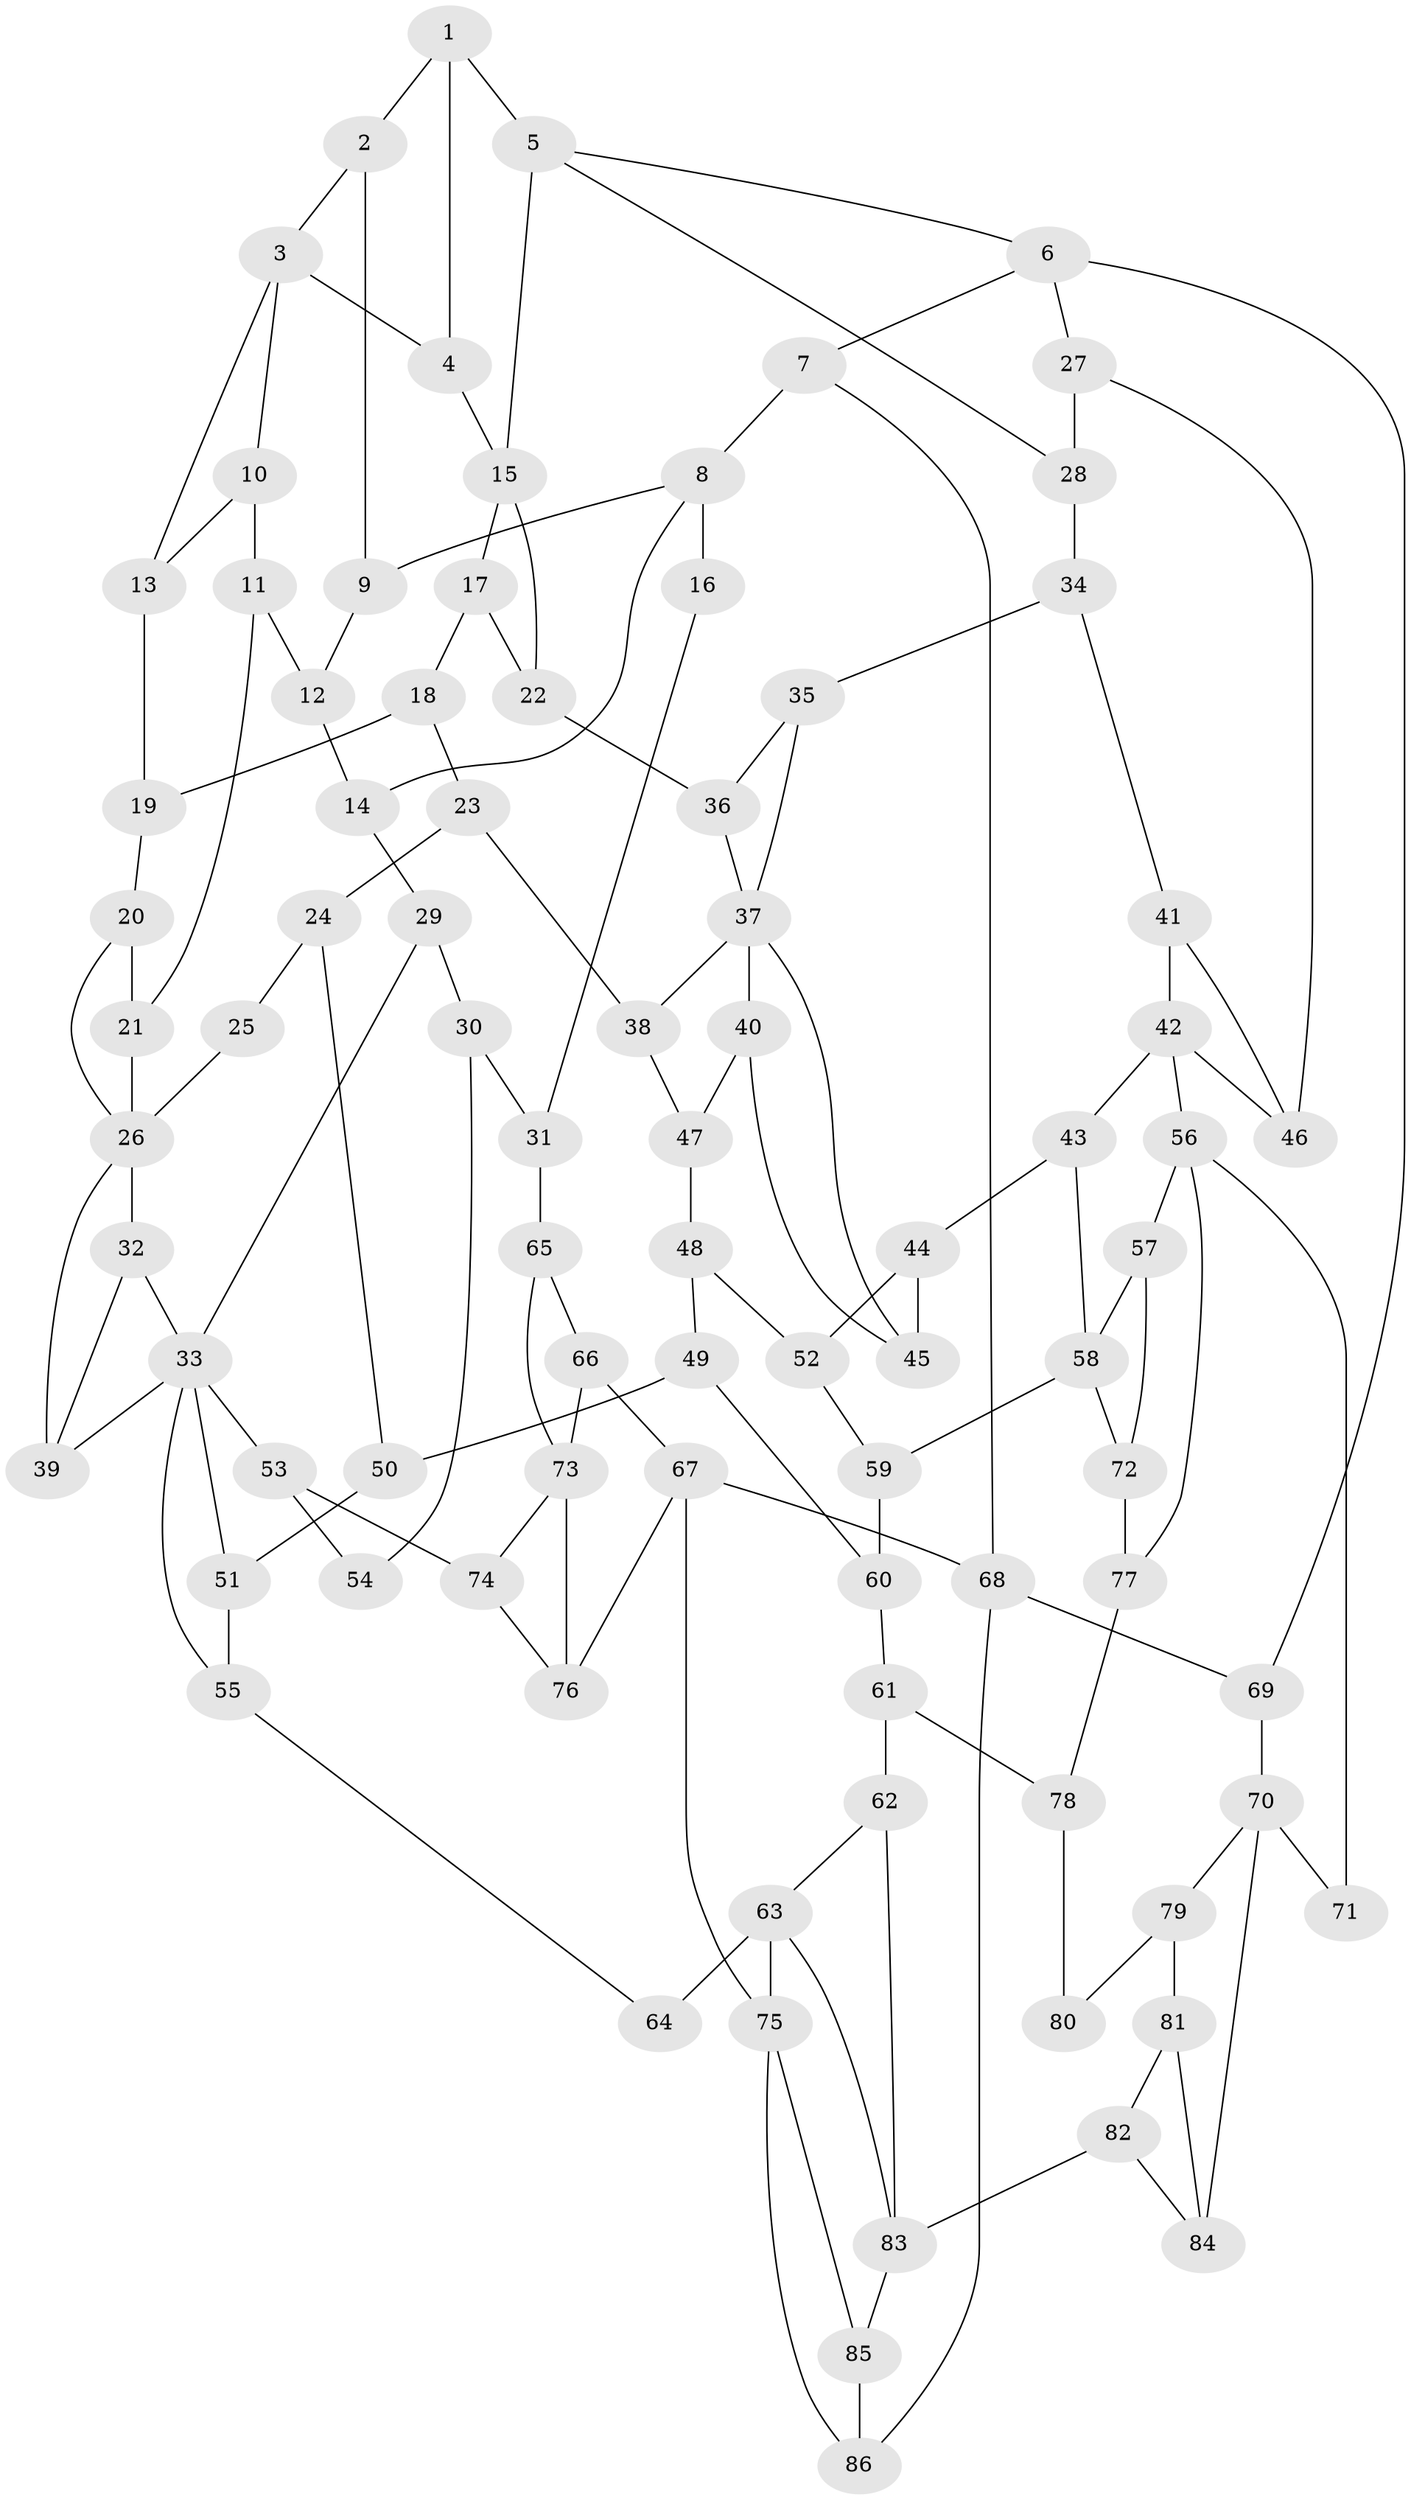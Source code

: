 // original degree distribution, {3: 0.02112676056338028, 4: 0.23943661971830985, 5: 0.5, 6: 0.23943661971830985}
// Generated by graph-tools (version 1.1) at 2025/54/03/04/25 22:54:42]
// undirected, 86 vertices, 137 edges
graph export_dot {
  node [color=gray90,style=filled];
  1;
  2;
  3;
  4;
  5;
  6;
  7;
  8;
  9;
  10;
  11;
  12;
  13;
  14;
  15;
  16;
  17;
  18;
  19;
  20;
  21;
  22;
  23;
  24;
  25;
  26;
  27;
  28;
  29;
  30;
  31;
  32;
  33;
  34;
  35;
  36;
  37;
  38;
  39;
  40;
  41;
  42;
  43;
  44;
  45;
  46;
  47;
  48;
  49;
  50;
  51;
  52;
  53;
  54;
  55;
  56;
  57;
  58;
  59;
  60;
  61;
  62;
  63;
  64;
  65;
  66;
  67;
  68;
  69;
  70;
  71;
  72;
  73;
  74;
  75;
  76;
  77;
  78;
  79;
  80;
  81;
  82;
  83;
  84;
  85;
  86;
  1 -- 2 [weight=1.0];
  1 -- 4 [weight=1.0];
  1 -- 5 [weight=1.0];
  2 -- 3 [weight=1.0];
  2 -- 9 [weight=1.0];
  3 -- 4 [weight=2.0];
  3 -- 10 [weight=1.0];
  3 -- 13 [weight=1.0];
  4 -- 15 [weight=2.0];
  5 -- 6 [weight=1.0];
  5 -- 15 [weight=2.0];
  5 -- 28 [weight=1.0];
  6 -- 7 [weight=1.0];
  6 -- 27 [weight=1.0];
  6 -- 69 [weight=1.0];
  7 -- 8 [weight=2.0];
  7 -- 68 [weight=1.0];
  8 -- 9 [weight=1.0];
  8 -- 14 [weight=1.0];
  8 -- 16 [weight=2.0];
  9 -- 12 [weight=1.0];
  10 -- 11 [weight=1.0];
  10 -- 13 [weight=1.0];
  11 -- 12 [weight=1.0];
  11 -- 21 [weight=1.0];
  12 -- 14 [weight=1.0];
  13 -- 19 [weight=1.0];
  14 -- 29 [weight=1.0];
  15 -- 17 [weight=1.0];
  15 -- 22 [weight=1.0];
  16 -- 31 [weight=1.0];
  17 -- 18 [weight=1.0];
  17 -- 22 [weight=1.0];
  18 -- 19 [weight=1.0];
  18 -- 23 [weight=1.0];
  19 -- 20 [weight=1.0];
  20 -- 21 [weight=1.0];
  20 -- 26 [weight=1.0];
  21 -- 26 [weight=1.0];
  22 -- 36 [weight=1.0];
  23 -- 24 [weight=1.0];
  23 -- 38 [weight=1.0];
  24 -- 25 [weight=1.0];
  24 -- 50 [weight=1.0];
  25 -- 26 [weight=2.0];
  26 -- 32 [weight=1.0];
  26 -- 39 [weight=1.0];
  27 -- 28 [weight=1.0];
  27 -- 46 [weight=1.0];
  28 -- 34 [weight=1.0];
  29 -- 30 [weight=1.0];
  29 -- 33 [weight=1.0];
  30 -- 31 [weight=1.0];
  30 -- 54 [weight=1.0];
  31 -- 65 [weight=1.0];
  32 -- 33 [weight=1.0];
  32 -- 39 [weight=1.0];
  33 -- 39 [weight=1.0];
  33 -- 51 [weight=1.0];
  33 -- 53 [weight=1.0];
  33 -- 55 [weight=1.0];
  34 -- 35 [weight=1.0];
  34 -- 41 [weight=1.0];
  35 -- 36 [weight=1.0];
  35 -- 37 [weight=1.0];
  36 -- 37 [weight=1.0];
  37 -- 38 [weight=1.0];
  37 -- 40 [weight=2.0];
  37 -- 45 [weight=1.0];
  38 -- 47 [weight=1.0];
  40 -- 45 [weight=1.0];
  40 -- 47 [weight=1.0];
  41 -- 42 [weight=1.0];
  41 -- 46 [weight=1.0];
  42 -- 43 [weight=1.0];
  42 -- 46 [weight=1.0];
  42 -- 56 [weight=2.0];
  43 -- 44 [weight=1.0];
  43 -- 58 [weight=1.0];
  44 -- 45 [weight=1.0];
  44 -- 52 [weight=1.0];
  47 -- 48 [weight=1.0];
  48 -- 49 [weight=1.0];
  48 -- 52 [weight=1.0];
  49 -- 50 [weight=1.0];
  49 -- 60 [weight=1.0];
  50 -- 51 [weight=1.0];
  51 -- 55 [weight=1.0];
  52 -- 59 [weight=1.0];
  53 -- 54 [weight=1.0];
  53 -- 74 [weight=1.0];
  55 -- 64 [weight=1.0];
  56 -- 57 [weight=1.0];
  56 -- 71 [weight=2.0];
  56 -- 77 [weight=1.0];
  57 -- 58 [weight=1.0];
  57 -- 72 [weight=1.0];
  58 -- 59 [weight=1.0];
  58 -- 72 [weight=1.0];
  59 -- 60 [weight=1.0];
  60 -- 61 [weight=1.0];
  61 -- 62 [weight=1.0];
  61 -- 78 [weight=1.0];
  62 -- 63 [weight=1.0];
  62 -- 83 [weight=1.0];
  63 -- 64 [weight=2.0];
  63 -- 75 [weight=2.0];
  63 -- 83 [weight=1.0];
  65 -- 66 [weight=1.0];
  65 -- 73 [weight=1.0];
  66 -- 67 [weight=1.0];
  66 -- 73 [weight=1.0];
  67 -- 68 [weight=1.0];
  67 -- 75 [weight=2.0];
  67 -- 76 [weight=1.0];
  68 -- 69 [weight=1.0];
  68 -- 86 [weight=1.0];
  69 -- 70 [weight=2.0];
  70 -- 71 [weight=2.0];
  70 -- 79 [weight=1.0];
  70 -- 84 [weight=1.0];
  72 -- 77 [weight=1.0];
  73 -- 74 [weight=1.0];
  73 -- 76 [weight=2.0];
  74 -- 76 [weight=1.0];
  75 -- 85 [weight=1.0];
  75 -- 86 [weight=1.0];
  77 -- 78 [weight=1.0];
  78 -- 80 [weight=1.0];
  79 -- 80 [weight=2.0];
  79 -- 81 [weight=2.0];
  81 -- 82 [weight=3.0];
  81 -- 84 [weight=1.0];
  82 -- 83 [weight=2.0];
  82 -- 84 [weight=1.0];
  83 -- 85 [weight=1.0];
  85 -- 86 [weight=1.0];
}
